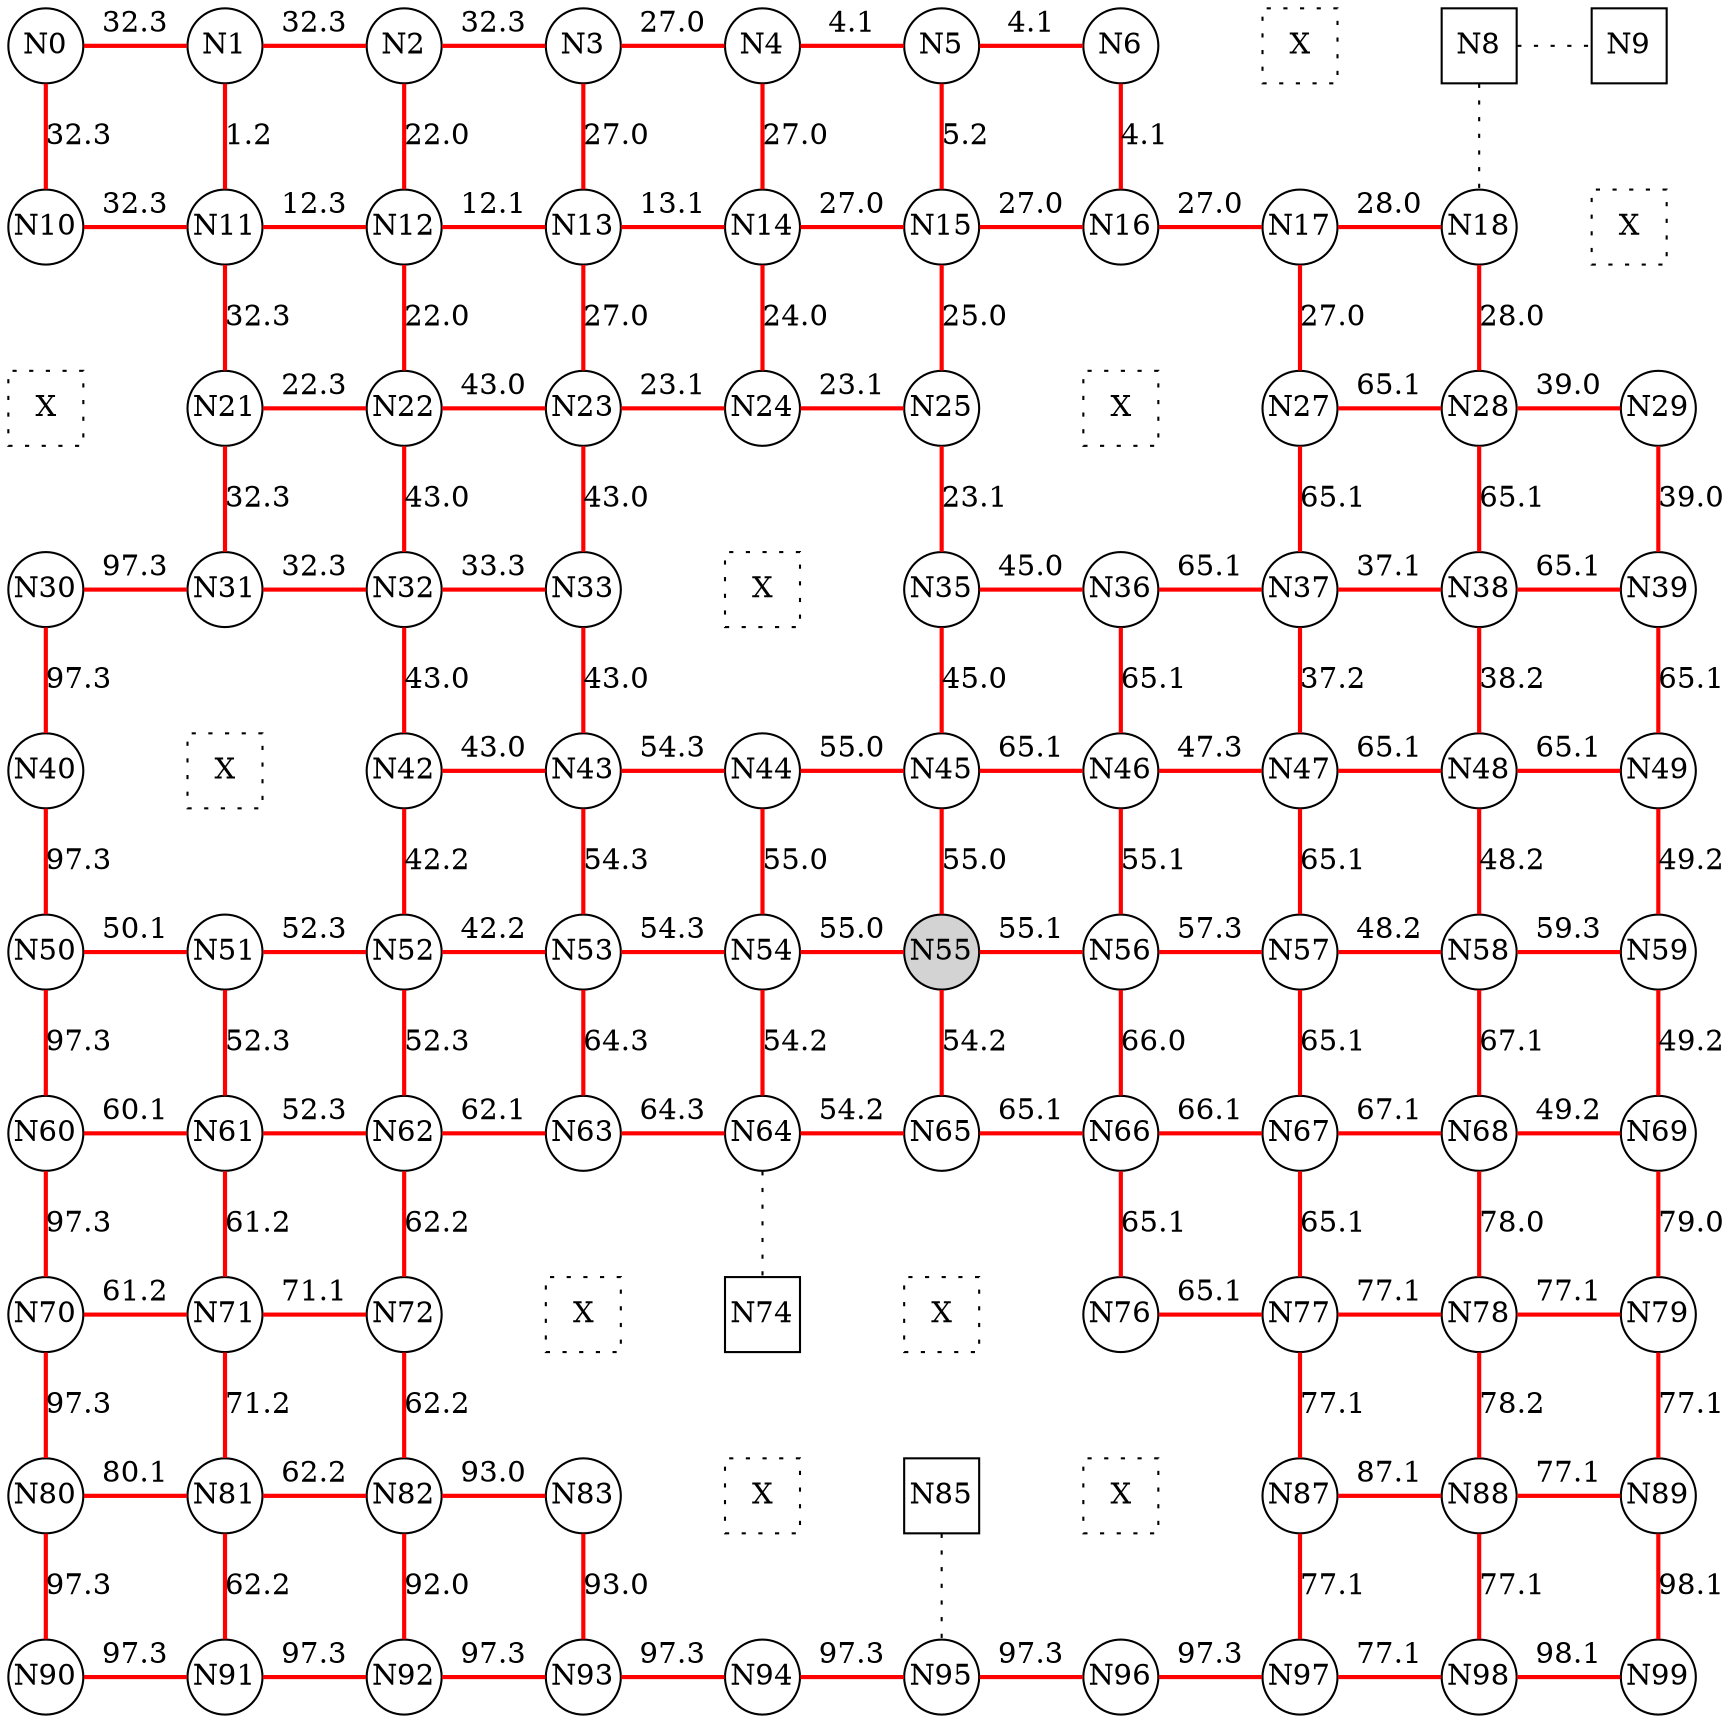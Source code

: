 
 digraph G { graph [layout=dot] 
 {rank=same; N0 [shape=circle, fixedsize=true]; N1 [shape=circle, fixedsize=true]; N2 [shape=circle, fixedsize=true]; N3 [shape=circle, fixedsize=true]; N4 [shape=circle, fixedsize=true]; N5 [shape=circle, fixedsize=true]; N6 [shape=circle, fixedsize=true]; N7 [shape=square, style=dotted, fixedsize=true, label=X]; N8 [shape=square, fixedsize=true]; N9 [shape=square, fixedsize=true];  }
 {rank=same; N10 [shape=circle, fixedsize=true]; N11 [shape=circle, fixedsize=true]; N12 [shape=circle, fixedsize=true]; N13 [shape=circle, fixedsize=true]; N14 [shape=circle, fixedsize=true]; N15 [shape=circle, fixedsize=true]; N16 [shape=circle, fixedsize=true]; N17 [shape=circle, fixedsize=true]; N18 [shape=circle, fixedsize=true]; N19 [shape=square, style=dotted, fixedsize=true, label=X];  }
 {rank=same; N20 [shape=square, style=dotted, fixedsize=true, label=X]; N21 [shape=circle, fixedsize=true]; N22 [shape=circle, fixedsize=true]; N23 [shape=circle, fixedsize=true]; N24 [shape=circle, fixedsize=true]; N25 [shape=circle, fixedsize=true]; N26 [shape=square, style=dotted, fixedsize=true, label=X]; N27 [shape=circle, fixedsize=true]; N28 [shape=circle, fixedsize=true]; N29 [shape=circle, fixedsize=true];  }
 {rank=same; N30 [shape=circle, fixedsize=true]; N31 [shape=circle, fixedsize=true]; N32 [shape=circle, fixedsize=true]; N33 [shape=circle, fixedsize=true]; N34 [shape=square, style=dotted, fixedsize=true, label=X]; N35 [shape=circle, fixedsize=true]; N36 [shape=circle, fixedsize=true]; N37 [shape=circle, fixedsize=true]; N38 [shape=circle, fixedsize=true]; N39 [shape=circle, fixedsize=true];  }
 {rank=same; N40 [shape=circle, fixedsize=true]; N41 [shape=square, style=dotted, fixedsize=true, label=X]; N42 [shape=circle, fixedsize=true]; N43 [shape=circle, fixedsize=true]; N44 [shape=circle, fixedsize=true]; N45 [shape=circle, fixedsize=true]; N46 [shape=circle, fixedsize=true]; N47 [shape=circle, fixedsize=true]; N48 [shape=circle, fixedsize=true]; N49 [shape=circle, fixedsize=true];  }
 {rank=same; N50 [shape=circle, fixedsize=true]; N51 [shape=circle, fixedsize=true]; N52 [shape=circle, fixedsize=true]; N53 [shape=circle, fixedsize=true]; N54 [shape=circle, fixedsize=true]; N55 [shape=circle, style=filled, fixedsize=true]; N56 [shape=circle, fixedsize=true]; N57 [shape=circle, fixedsize=true]; N58 [shape=circle, fixedsize=true]; N59 [shape=circle, fixedsize=true];  }
 {rank=same; N60 [shape=circle, fixedsize=true]; N61 [shape=circle, fixedsize=true]; N62 [shape=circle, fixedsize=true]; N63 [shape=circle, fixedsize=true]; N64 [shape=circle, fixedsize=true]; N65 [shape=circle, fixedsize=true]; N66 [shape=circle, fixedsize=true]; N67 [shape=circle, fixedsize=true]; N68 [shape=circle, fixedsize=true]; N69 [shape=circle, fixedsize=true];  }
 {rank=same; N70 [shape=circle, fixedsize=true]; N71 [shape=circle, fixedsize=true]; N72 [shape=circle, fixedsize=true]; N73 [shape=square, style=dotted, fixedsize=true, label=X]; N74 [shape=square, fixedsize=true]; N75 [shape=square, style=dotted, fixedsize=true, label=X]; N76 [shape=circle, fixedsize=true]; N77 [shape=circle, fixedsize=true]; N78 [shape=circle, fixedsize=true]; N79 [shape=circle, fixedsize=true];  }
 {rank=same; N80 [shape=circle, fixedsize=true]; N81 [shape=circle, fixedsize=true]; N82 [shape=circle, fixedsize=true]; N83 [shape=circle, fixedsize=true]; N84 [shape=square, style=dotted, fixedsize=true, label=X]; N85 [shape=square, fixedsize=true]; N86 [shape=square, style=dotted, fixedsize=true, label=X]; N87 [shape=circle, fixedsize=true]; N88 [shape=circle, fixedsize=true]; N89 [shape=circle, fixedsize=true];  }
 {rank=same; N90 [shape=circle, fixedsize=true]; N91 [shape=circle, fixedsize=true]; N92 [shape=circle, fixedsize=true]; N93 [shape=circle, fixedsize=true]; N94 [shape=circle, fixedsize=true]; N95 [shape=circle, fixedsize=true]; N96 [shape=circle, fixedsize=true]; N97 [shape=circle, fixedsize=true]; N98 [shape=circle, fixedsize=true]; N99 [shape=circle, fixedsize=true];  }
N0->N1 [dir=none, color=red, style=bold, label="32.3"]
N1->N2 [dir=none, color=red, style=bold, label="32.3"]
N2->N3 [dir=none, color=red, style=bold, label="32.3"]
N3->N4 [dir=none, color=red, style=bold, label="27.0"]
N4->N5 [dir=none, color=red, style=bold, label="4.1"]
N5->N6 [dir=none, color=red, style=bold, label="4.1"]
N6->N7 [dir=none, style=invis, label=" "]
N7->N8 [dir=none, style=invis, label=" "]
N8->N9 [dir=none, style=dotted, label=""]
N10->N11 [dir=none, color=red, style=bold, label="32.3"]
N11->N12 [dir=none, color=red, style=bold, label="12.3"]
N12->N13 [dir=none, color=red, style=bold, label="12.1"]
N13->N14 [dir=none, color=red, style=bold, label="13.1"]
N14->N15 [dir=none, color=red, style=bold, label="27.0"]
N15->N16 [dir=none, color=red, style=bold, label="27.0"]
N16->N17 [dir=none, color=red, style=bold, label="27.0"]
N17->N18 [dir=none, color=red, style=bold, label="28.0"]
N18->N19 [dir=none, style=invis, label=" "]
N20->N21 [dir=none, style=invis, label=" "]
N21->N22 [dir=none, color=red, style=bold, label="22.3"]
N22->N23 [dir=none, color=red, style=bold, label="43.0"]
N23->N24 [dir=none, color=red, style=bold, label="23.1"]
N24->N25 [dir=none, color=red, style=bold, label="23.1"]
N25->N26 [dir=none, style=invis, label=" "]
N26->N27 [dir=none, style=invis, label=" "]
N27->N28 [dir=none, color=red, style=bold, label="65.1"]
N28->N29 [dir=none, color=red, style=bold, label="39.0"]
N30->N31 [dir=none, color=red, style=bold, label="97.3"]
N31->N32 [dir=none, color=red, style=bold, label="32.3"]
N32->N33 [dir=none, color=red, style=bold, label="33.3"]
N33->N34 [dir=none, style=invis, label=" "]
N34->N35 [dir=none, style=invis, label=" "]
N35->N36 [dir=none, color=red, style=bold, label="45.0"]
N36->N37 [dir=none, color=red, style=bold, label="65.1"]
N37->N38 [dir=none, color=red, style=bold, label="37.1"]
N38->N39 [dir=none, color=red, style=bold, label="65.1"]
N40->N41 [dir=none, style=invis, label=" "]
N41->N42 [dir=none, style=invis, label=" "]
N42->N43 [dir=none, color=red, style=bold, label="43.0"]
N43->N44 [dir=none, color=red, style=bold, label="54.3"]
N44->N45 [dir=none, color=red, style=bold, label="55.0"]
N45->N46 [dir=none, color=red, style=bold, label="65.1"]
N46->N47 [dir=none, color=red, style=bold, label="47.3"]
N47->N48 [dir=none, color=red, style=bold, label="65.1"]
N48->N49 [dir=none, color=red, style=bold, label="65.1"]
N50->N51 [dir=none, color=red, style=bold, label="50.1"]
N51->N52 [dir=none, color=red, style=bold, label="52.3"]
N52->N53 [dir=none, color=red, style=bold, label="42.2"]
N53->N54 [dir=none, color=red, style=bold, label="54.3"]
N54->N55 [dir=none, color=red, style=bold, label="55.0"]
N55->N56 [dir=none, color=red, style=bold, label="55.1"]
N56->N57 [dir=none, color=red, style=bold, label="57.3"]
N57->N58 [dir=none, color=red, style=bold, label="48.2"]
N58->N59 [dir=none, color=red, style=bold, label="59.3"]
N60->N61 [dir=none, color=red, style=bold, label="60.1"]
N61->N62 [dir=none, color=red, style=bold, label="52.3"]
N62->N63 [dir=none, color=red, style=bold, label="62.1"]
N63->N64 [dir=none, color=red, style=bold, label="64.3"]
N64->N65 [dir=none, color=red, style=bold, label="54.2"]
N65->N66 [dir=none, color=red, style=bold, label="65.1"]
N66->N67 [dir=none, color=red, style=bold, label="66.1"]
N67->N68 [dir=none, color=red, style=bold, label="67.1"]
N68->N69 [dir=none, color=red, style=bold, label="49.2"]
N70->N71 [dir=none, color=red, style=bold, label="61.2"]
N71->N72 [dir=none, color=red, style=bold, label="71.1"]
N72->N73 [dir=none, style=invis, label=" "]
N73->N74 [dir=none, style=invis, label=" "]
N74->N75 [dir=none, style=invis, label=" "]
N75->N76 [dir=none, style=invis, label=" "]
N76->N77 [dir=none, color=red, style=bold, label="65.1"]
N77->N78 [dir=none, color=red, style=bold, label="77.1"]
N78->N79 [dir=none, color=red, style=bold, label="77.1"]
N80->N81 [dir=none, color=red, style=bold, label="80.1"]
N81->N82 [dir=none, color=red, style=bold, label="62.2"]
N82->N83 [dir=none, color=red, style=bold, label="93.0"]
N83->N84 [dir=none, style=invis, label=" "]
N84->N85 [dir=none, style=invis, label=" "]
N85->N86 [dir=none, style=invis, label=" "]
N86->N87 [dir=none, style=invis, label=" "]
N87->N88 [dir=none, color=red, style=bold, label="87.1"]
N88->N89 [dir=none, color=red, style=bold, label="77.1"]
N90->N91 [dir=none, color=red, style=bold, label="97.3"]
N91->N92 [dir=none, color=red, style=bold, label="97.3"]
N92->N93 [dir=none, color=red, style=bold, label="97.3"]
N93->N94 [dir=none, color=red, style=bold, label="97.3"]
N94->N95 [dir=none, color=red, style=bold, label="97.3"]
N95->N96 [dir=none, color=red, style=bold, label="97.3"]
N96->N97 [dir=none, color=red, style=bold, label="97.3"]
N97->N98 [dir=none, color=red, style=bold, label="77.1"]
N98->N99 [dir=none, color=red, style=bold, label="98.1"]
N0->N10 [dir=none, color=red, style=bold, label="32.3"]
N10->N20 [dir=none, style=invis, label=" "]
N20->N30 [dir=none, style=invis, label=" "]
N30->N40 [dir=none, color=red, style=bold, label="97.3"]
N40->N50 [dir=none, color=red, style=bold, label="97.3"]
N50->N60 [dir=none, color=red, style=bold, label="97.3"]
N60->N70 [dir=none, color=red, style=bold, label="97.3"]
N70->N80 [dir=none, color=red, style=bold, label="97.3"]
N80->N90 [dir=none, color=red, style=bold, label="97.3"]
N1->N11 [dir=none, color=red, style=bold, label="1.2"]
N11->N21 [dir=none, color=red, style=bold, label="32.3"]
N21->N31 [dir=none, color=red, style=bold, label="32.3"]
N31->N41 [dir=none, style=invis, label=" "]
N41->N51 [dir=none, style=invis, label=" "]
N51->N61 [dir=none, color=red, style=bold, label="52.3"]
N61->N71 [dir=none, color=red, style=bold, label="61.2"]
N71->N81 [dir=none, color=red, style=bold, label="71.2"]
N81->N91 [dir=none, color=red, style=bold, label="62.2"]
N2->N12 [dir=none, color=red, style=bold, label="22.0"]
N12->N22 [dir=none, color=red, style=bold, label="22.0"]
N22->N32 [dir=none, color=red, style=bold, label="43.0"]
N32->N42 [dir=none, color=red, style=bold, label="43.0"]
N42->N52 [dir=none, color=red, style=bold, label="42.2"]
N52->N62 [dir=none, color=red, style=bold, label="52.3"]
N62->N72 [dir=none, color=red, style=bold, label="62.2"]
N72->N82 [dir=none, color=red, style=bold, label="62.2"]
N82->N92 [dir=none, color=red, style=bold, label="92.0"]
N3->N13 [dir=none, color=red, style=bold, label="27.0"]
N13->N23 [dir=none, color=red, style=bold, label="27.0"]
N23->N33 [dir=none, color=red, style=bold, label="43.0"]
N33->N43 [dir=none, color=red, style=bold, label="43.0"]
N43->N53 [dir=none, color=red, style=bold, label="54.3"]
N53->N63 [dir=none, color=red, style=bold, label="64.3"]
N63->N73 [dir=none, style=invis, label=" "]
N73->N83 [dir=none, style=invis, label=" "]
N83->N93 [dir=none, color=red, style=bold, label="93.0"]
N4->N14 [dir=none, color=red, style=bold, label="27.0"]
N14->N24 [dir=none, color=red, style=bold, label="24.0"]
N24->N34 [dir=none, style=invis, label=" "]
N34->N44 [dir=none, style=invis, label=" "]
N44->N54 [dir=none, color=red, style=bold, label="55.0"]
N54->N64 [dir=none, color=red, style=bold, label="54.2"]
N64->N74 [dir=none, style=dotted, label=""]
N74->N84 [dir=none, style=invis, label=" "]
N84->N94 [dir=none, style=invis, label=" "]
N5->N15 [dir=none, color=red, style=bold, label="5.2"]
N15->N25 [dir=none, color=red, style=bold, label="25.0"]
N25->N35 [dir=none, color=red, style=bold, label="23.1"]
N35->N45 [dir=none, color=red, style=bold, label="45.0"]
N45->N55 [dir=none, color=red, style=bold, label="55.0"]
N55->N65 [dir=none, color=red, style=bold, label="54.2"]
N65->N75 [dir=none, style=invis, label=" "]
N75->N85 [dir=none, style=invis, label=" "]
N85->N95 [dir=none, style=dotted, label=""]
N6->N16 [dir=none, color=red, style=bold, label="4.1"]
N16->N26 [dir=none, style=invis, label=" "]
N26->N36 [dir=none, style=invis, label=" "]
N36->N46 [dir=none, color=red, style=bold, label="65.1"]
N46->N56 [dir=none, color=red, style=bold, label="55.1"]
N56->N66 [dir=none, color=red, style=bold, label="66.0"]
N66->N76 [dir=none, color=red, style=bold, label="65.1"]
N76->N86 [dir=none, style=invis, label=" "]
N86->N96 [dir=none, style=invis, label=" "]
N7->N17 [dir=none, style=invis, label=" "]
N17->N27 [dir=none, color=red, style=bold, label="27.0"]
N27->N37 [dir=none, color=red, style=bold, label="65.1"]
N37->N47 [dir=none, color=red, style=bold, label="37.2"]
N47->N57 [dir=none, color=red, style=bold, label="65.1"]
N57->N67 [dir=none, color=red, style=bold, label="65.1"]
N67->N77 [dir=none, color=red, style=bold, label="65.1"]
N77->N87 [dir=none, color=red, style=bold, label="77.1"]
N87->N97 [dir=none, color=red, style=bold, label="77.1"]
N8->N18 [dir=none, style=dotted, label=""]
N18->N28 [dir=none, color=red, style=bold, label="28.0"]
N28->N38 [dir=none, color=red, style=bold, label="65.1"]
N38->N48 [dir=none, color=red, style=bold, label="38.2"]
N48->N58 [dir=none, color=red, style=bold, label="48.2"]
N58->N68 [dir=none, color=red, style=bold, label="67.1"]
N68->N78 [dir=none, color=red, style=bold, label="78.0"]
N78->N88 [dir=none, color=red, style=bold, label="78.2"]
N88->N98 [dir=none, color=red, style=bold, label="77.1"]
N9->N19 [dir=none, style=invis, label=" "]
N19->N29 [dir=none, style=invis, label=" "]
N29->N39 [dir=none, color=red, style=bold, label="39.0"]
N39->N49 [dir=none, color=red, style=bold, label="65.1"]
N49->N59 [dir=none, color=red, style=bold, label="49.2"]
N59->N69 [dir=none, color=red, style=bold, label="49.2"]
N69->N79 [dir=none, color=red, style=bold, label="79.0"]
N79->N89 [dir=none, color=red, style=bold, label="77.1"]
N89->N99 [dir=none, color=red, style=bold, label="98.1"]
 }